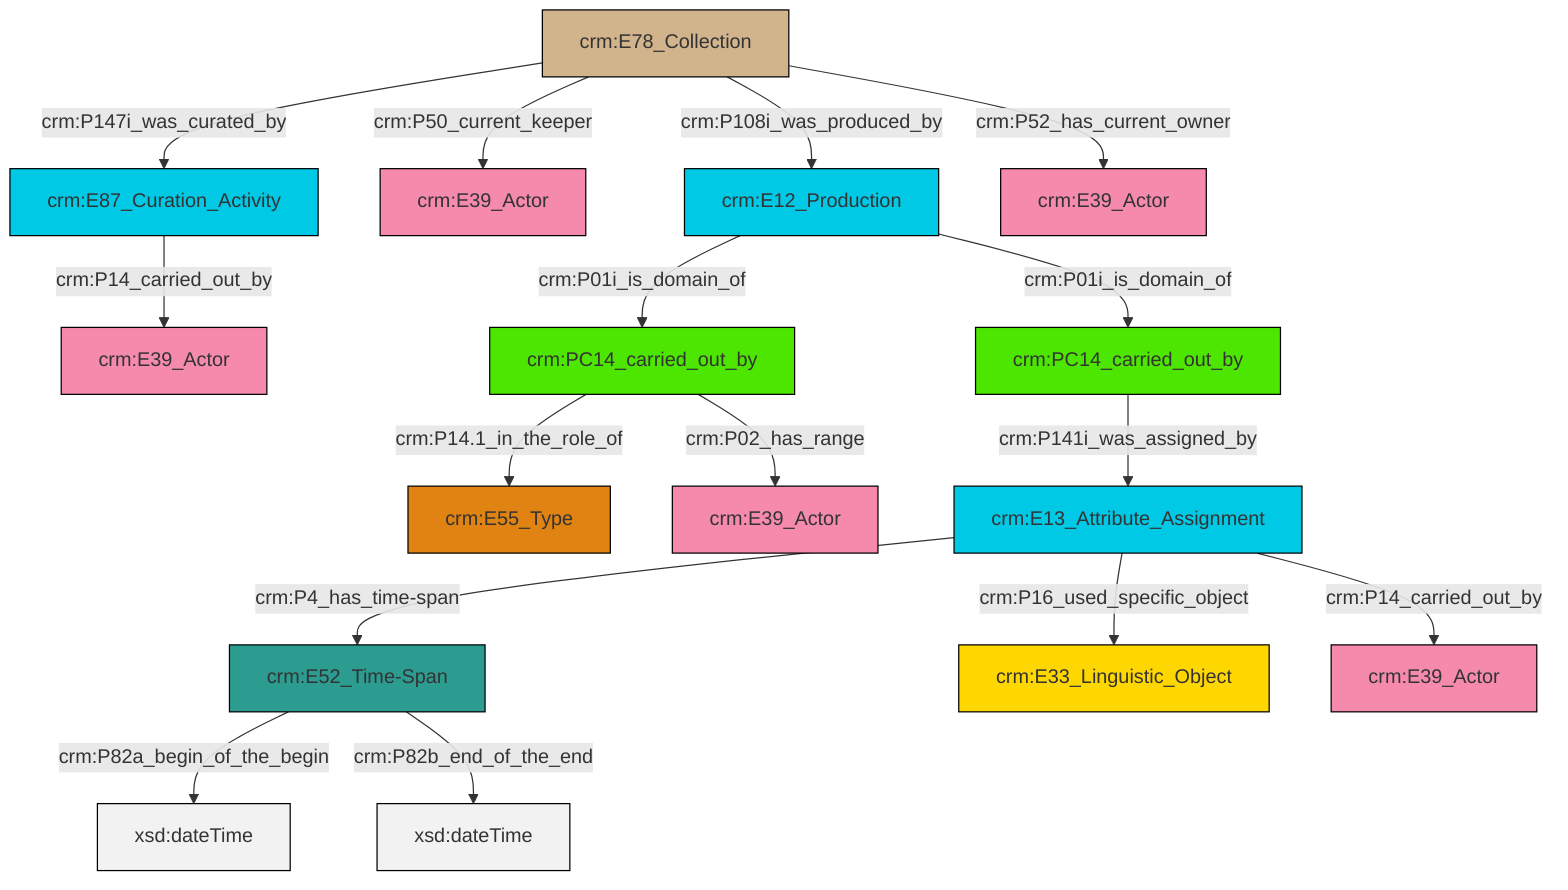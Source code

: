 graph TD
classDef Literal fill:#f2f2f2,stroke:#000000;
classDef CRM_Entity fill:#FFFFFF,stroke:#000000;
classDef Temporal_Entity fill:#00C9E6, stroke:#000000;
classDef Type fill:#E18312, stroke:#000000;
classDef Time-Span fill:#2C9C91, stroke:#000000;
classDef Appellation fill:#FFEB7F, stroke:#000000;
classDef Place fill:#008836, stroke:#000000;
classDef Persistent_Item fill:#B266B2, stroke:#000000;
classDef Conceptual_Object fill:#FFD700, stroke:#000000;
classDef Physical_Thing fill:#D2B48C, stroke:#000000;
classDef Actor fill:#f58aad, stroke:#000000;
classDef PC_Classes fill:#4ce600, stroke:#000000;
classDef Multi fill:#cccccc,stroke:#000000;

0["crm:E87_Curation_Activity"]:::Temporal_Entity -->|crm:P14_carried_out_by| 1["crm:E39_Actor"]:::Actor
2["crm:E78_Collection"]:::Physical_Thing -->|crm:P147i_was_curated_by| 0["crm:E87_Curation_Activity"]:::Temporal_Entity
3["crm:PC14_carried_out_by"]:::PC_Classes -->|crm:P14.1_in_the_role_of| 4["crm:E55_Type"]:::Type
2["crm:E78_Collection"]:::Physical_Thing -->|crm:P50_current_keeper| 5["crm:E39_Actor"]:::Actor
2["crm:E78_Collection"]:::Physical_Thing -->|crm:P108i_was_produced_by| 6["crm:E12_Production"]:::Temporal_Entity
7["crm:E52_Time-Span"]:::Time-Span -->|crm:P82a_begin_of_the_begin| 8[xsd:dateTime]:::Literal
6["crm:E12_Production"]:::Temporal_Entity -->|crm:P01i_is_domain_of| 3["crm:PC14_carried_out_by"]:::PC_Classes
11["crm:E13_Attribute_Assignment"]:::Temporal_Entity -->|crm:P16_used_specific_object| 12["crm:E33_Linguistic_Object"]:::Conceptual_Object
7["crm:E52_Time-Span"]:::Time-Span -->|crm:P82b_end_of_the_end| 15[xsd:dateTime]:::Literal
19["crm:PC14_carried_out_by"]:::PC_Classes -->|crm:P141i_was_assigned_by| 11["crm:E13_Attribute_Assignment"]:::Temporal_Entity
6["crm:E12_Production"]:::Temporal_Entity -->|crm:P01i_is_domain_of| 19["crm:PC14_carried_out_by"]:::PC_Classes
11["crm:E13_Attribute_Assignment"]:::Temporal_Entity -->|crm:P14_carried_out_by| 24["crm:E39_Actor"]:::Actor
2["crm:E78_Collection"]:::Physical_Thing -->|crm:P52_has_current_owner| 25["crm:E39_Actor"]:::Actor
11["crm:E13_Attribute_Assignment"]:::Temporal_Entity -->|crm:P4_has_time-span| 7["crm:E52_Time-Span"]:::Time-Span
3["crm:PC14_carried_out_by"]:::PC_Classes -->|crm:P02_has_range| 9["crm:E39_Actor"]:::Actor